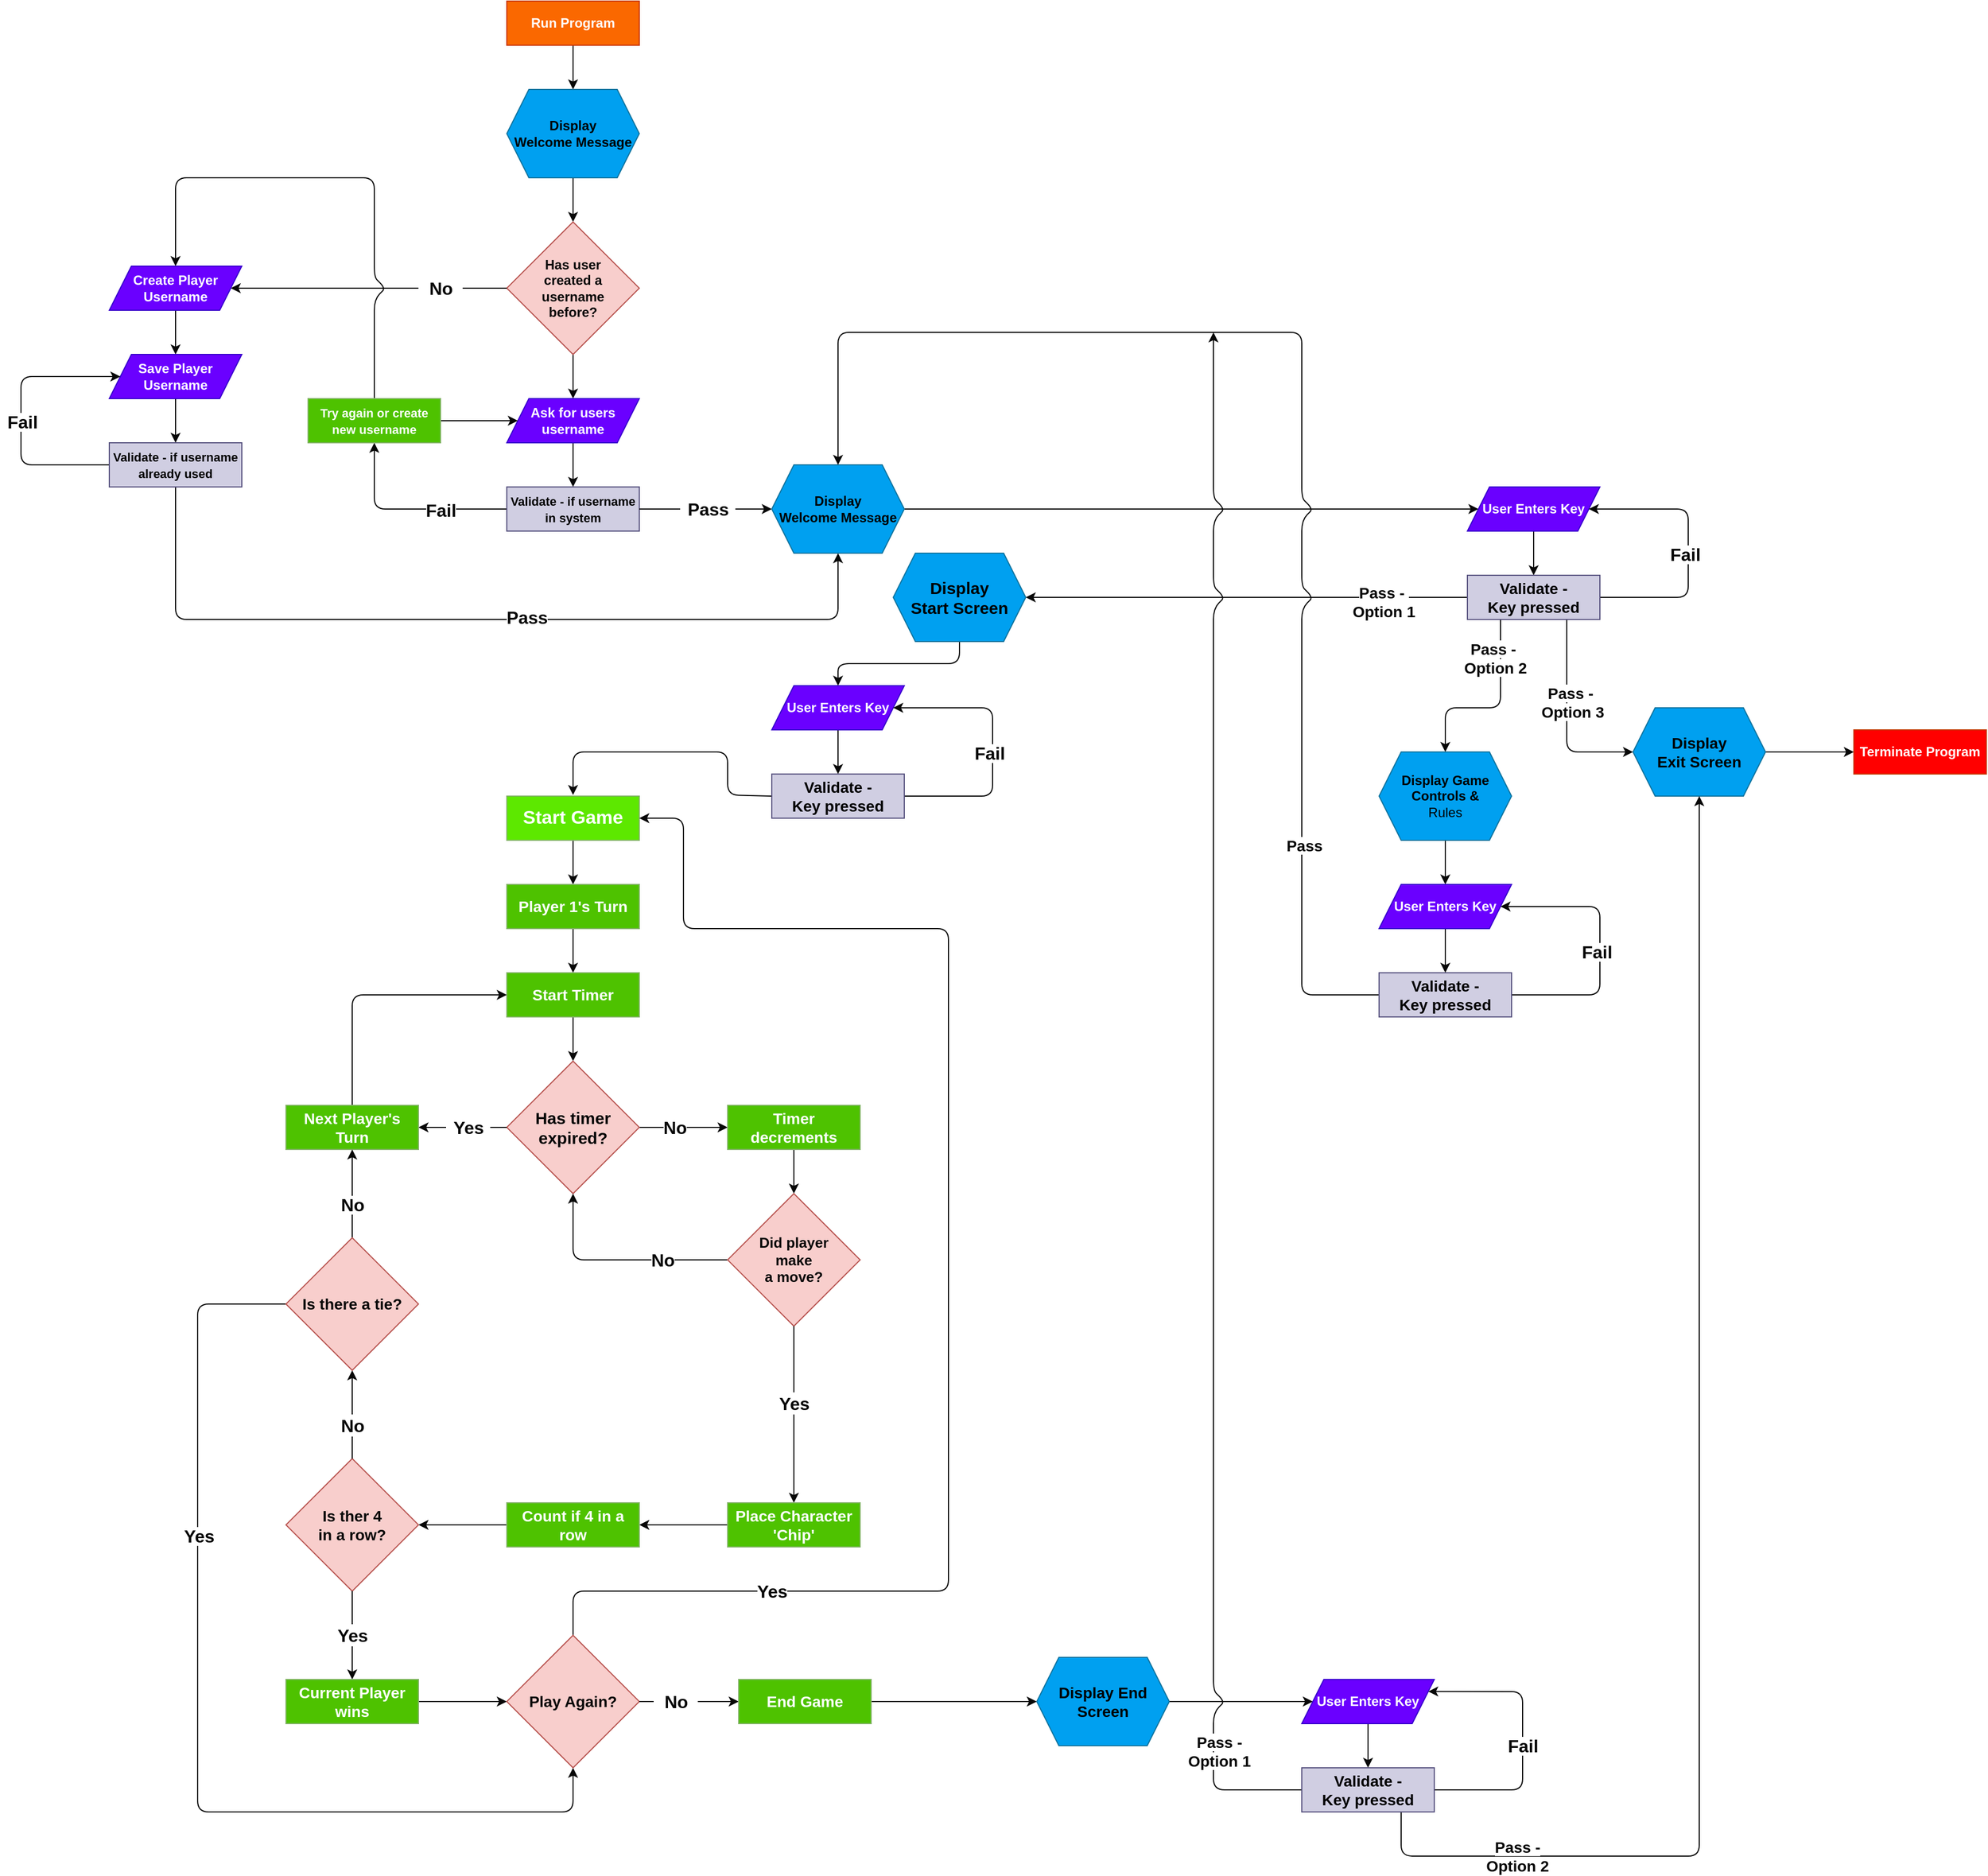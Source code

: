 <mxfile scale="1" border="20">
    <diagram id="XNtV_hwEVzh6KK_h684S" name="Page-1">
        <mxGraphModel dx="534" dy="519" grid="1" gridSize="10" guides="0" tooltips="1" connect="1" arrows="1" fold="1" page="1" pageScale="1" pageWidth="2000" pageHeight="2000" background="#FFFFFF" math="0" shadow="0">
            <root>
                <mxCell id="0"/>
                <mxCell id="1" parent="0"/>
                <mxCell id="4" style="edgeStyle=none;html=1;exitX=0.5;exitY=1;exitDx=0;exitDy=0;entryX=0.5;entryY=0;entryDx=0;entryDy=0;fontColor=#FFFFFF;strokeColor=#080808;" parent="1" source="2" target="3" edge="1">
                    <mxGeometry relative="1" as="geometry"/>
                </mxCell>
                <mxCell id="2" value="&lt;b&gt;&lt;font color=&quot;#ffffff&quot;&gt;Run Program&lt;/font&gt;&lt;/b&gt;" style="rounded=0;whiteSpace=wrap;html=1;fillColor=#fa6800;fontColor=#000000;strokeColor=#C73500;" parent="1" vertex="1">
                    <mxGeometry x="520" y="40" width="120" height="40" as="geometry"/>
                </mxCell>
                <mxCell id="6" style="edgeStyle=none;html=1;exitX=0.5;exitY=1;exitDx=0;exitDy=0;entryX=0.5;entryY=0;entryDx=0;entryDy=0;fontColor=#080808;strokeColor=#080808;" parent="1" source="3" target="5" edge="1">
                    <mxGeometry relative="1" as="geometry"/>
                </mxCell>
                <mxCell id="3" value="&lt;b&gt;Display&lt;br&gt;Welcome Message&lt;/b&gt;" style="shape=hexagon;perimeter=hexagonPerimeter2;whiteSpace=wrap;html=1;fixedSize=1;fillColor=#00A0F0;strokeColor=#10739e;" parent="1" vertex="1">
                    <mxGeometry x="520" y="120" width="120" height="80" as="geometry"/>
                </mxCell>
                <mxCell id="8" style="edgeStyle=none;html=1;exitX=0;exitY=0.5;exitDx=0;exitDy=0;fontColor=#080808;strokeColor=#080808;startArrow=none;" parent="1" source="9" target="7" edge="1">
                    <mxGeometry relative="1" as="geometry"/>
                </mxCell>
                <mxCell id="23" style="edgeStyle=none;html=1;exitX=0.5;exitY=1;exitDx=0;exitDy=0;entryX=0.5;entryY=0;entryDx=0;entryDy=0;fontSize=11;fontColor=#000000;strokeColor=#080808;" parent="1" source="5" target="22" edge="1">
                    <mxGeometry relative="1" as="geometry"/>
                </mxCell>
                <mxCell id="5" value="&lt;b&gt;&lt;font color=&quot;#080808&quot;&gt;Has user &lt;br&gt;created&amp;nbsp;a&lt;br&gt;username&lt;br&gt;before?&lt;/font&gt;&lt;/b&gt;" style="rhombus;whiteSpace=wrap;html=1;fillColor=#f8cecc;strokeColor=#b85450;" parent="1" vertex="1">
                    <mxGeometry x="520" y="240" width="120" height="120" as="geometry"/>
                </mxCell>
                <mxCell id="15" style="edgeStyle=none;html=1;exitX=0.5;exitY=1;exitDx=0;exitDy=0;entryX=0.5;entryY=0;entryDx=0;entryDy=0;fontSize=12;fontColor=#F0F0F0;strokeColor=#080808;" parent="1" source="7" target="12" edge="1">
                    <mxGeometry relative="1" as="geometry"/>
                </mxCell>
                <mxCell id="7" value="&lt;b&gt;Create Player&lt;br&gt;Username&lt;/b&gt;" style="shape=parallelogram;perimeter=parallelogramPerimeter;whiteSpace=wrap;html=1;fixedSize=1;fillColor=#6a00ff;strokeColor=#3700CC;fontColor=#ffffff;" parent="1" vertex="1">
                    <mxGeometry x="160" y="280" width="120" height="40" as="geometry"/>
                </mxCell>
                <mxCell id="9" value="&lt;font style=&quot;font-size: 16px&quot;&gt;&lt;b style=&quot;background-color: rgb(255 , 255 , 255)&quot;&gt;No&lt;/b&gt;&lt;/font&gt;" style="text;html=1;align=center;verticalAlign=middle;resizable=0;points=[];autosize=1;strokeColor=none;fillColor=none;fontColor=#080808;" parent="1" vertex="1">
                    <mxGeometry x="440" y="290" width="40" height="20" as="geometry"/>
                </mxCell>
                <mxCell id="10" value="" style="edgeStyle=none;html=1;exitX=0;exitY=0.5;exitDx=0;exitDy=0;fontColor=#080808;strokeColor=#080808;endArrow=none;" parent="1" source="5" target="9" edge="1">
                    <mxGeometry relative="1" as="geometry">
                        <mxPoint x="520" y="300" as="sourcePoint"/>
                        <mxPoint x="270" y="300" as="targetPoint"/>
                    </mxGeometry>
                </mxCell>
                <mxCell id="18" style="edgeStyle=none;html=1;exitX=0.5;exitY=1;exitDx=0;exitDy=0;entryX=0.5;entryY=0;entryDx=0;entryDy=0;fontSize=11;fontColor=#000000;strokeColor=#080808;" parent="1" source="12" target="17" edge="1">
                    <mxGeometry relative="1" as="geometry"/>
                </mxCell>
                <mxCell id="12" value="&lt;b&gt;Save Player Username&lt;/b&gt;" style="shape=parallelogram;perimeter=parallelogramPerimeter;whiteSpace=wrap;html=1;fixedSize=1;fillColor=#6a00ff;strokeColor=#3700CC;fontColor=#ffffff;" parent="1" vertex="1">
                    <mxGeometry x="160" y="360" width="120" height="40" as="geometry"/>
                </mxCell>
                <mxCell id="19" style="edgeStyle=none;html=1;exitX=0;exitY=0.5;exitDx=0;exitDy=0;entryX=0;entryY=0.5;entryDx=0;entryDy=0;fontSize=11;fontColor=#000000;strokeColor=#080808;" parent="1" source="17" target="12" edge="1">
                    <mxGeometry relative="1" as="geometry">
                        <Array as="points">
                            <mxPoint x="80" y="460"/>
                            <mxPoint x="80" y="380"/>
                        </Array>
                    </mxGeometry>
                </mxCell>
                <mxCell id="37" style="edgeStyle=none;html=1;exitX=0.5;exitY=1;exitDx=0;exitDy=0;entryX=0.5;entryY=1;entryDx=0;entryDy=0;fontSize=11;fontColor=#FFFFFF;strokeColor=#080808;" parent="1" source="17" target="33" edge="1">
                    <mxGeometry relative="1" as="geometry">
                        <Array as="points">
                            <mxPoint x="220" y="600"/>
                            <mxPoint x="820" y="600"/>
                        </Array>
                    </mxGeometry>
                </mxCell>
                <mxCell id="17" value="&lt;b&gt;&lt;font style=&quot;font-size: 11px&quot; color=&quot;#000000&quot;&gt;Validate - if username already used&lt;/font&gt;&lt;/b&gt;" style="rounded=0;whiteSpace=wrap;html=1;fillColor=#d0cee2;strokeColor=#56517e;" parent="1" vertex="1">
                    <mxGeometry x="160" y="440" width="120" height="40" as="geometry"/>
                </mxCell>
                <mxCell id="20" value="&lt;font style=&quot;font-size: 16px&quot;&gt;&lt;b style=&quot;background-color: rgb(255 , 255 , 255)&quot;&gt;Fail&lt;/b&gt;&lt;/font&gt;" style="text;html=1;align=center;verticalAlign=middle;resizable=0;points=[];autosize=1;strokeColor=none;fillColor=none;fontColor=#080808;" parent="1" vertex="1">
                    <mxGeometry x="61" y="411" width="40" height="20" as="geometry"/>
                </mxCell>
                <mxCell id="25" style="edgeStyle=none;html=1;exitX=0.5;exitY=1;exitDx=0;exitDy=0;entryX=0.5;entryY=0;entryDx=0;entryDy=0;fontSize=11;fontColor=#000000;strokeColor=#080808;" parent="1" source="22" target="24" edge="1">
                    <mxGeometry relative="1" as="geometry"/>
                </mxCell>
                <mxCell id="22" value="&lt;b&gt;Ask for users username&lt;/b&gt;" style="shape=parallelogram;perimeter=parallelogramPerimeter;whiteSpace=wrap;html=1;fixedSize=1;fillColor=#6a00ff;strokeColor=#3700CC;fontColor=#ffffff;" parent="1" vertex="1">
                    <mxGeometry x="520" y="400" width="120" height="40" as="geometry"/>
                </mxCell>
                <mxCell id="30" style="edgeStyle=none;html=1;exitX=0;exitY=0.5;exitDx=0;exitDy=0;entryX=0.5;entryY=1;entryDx=0;entryDy=0;fontSize=11;fontColor=#FFFFFF;strokeColor=#080808;" parent="1" source="24" target="27" edge="1">
                    <mxGeometry relative="1" as="geometry">
                        <Array as="points">
                            <mxPoint x="400" y="500"/>
                        </Array>
                    </mxGeometry>
                </mxCell>
                <mxCell id="34" style="edgeStyle=none;html=1;exitX=1;exitY=0.5;exitDx=0;exitDy=0;fontSize=11;fontColor=#FFFFFF;strokeColor=#080808;startArrow=none;" parent="1" source="35" target="33" edge="1">
                    <mxGeometry relative="1" as="geometry"/>
                </mxCell>
                <mxCell id="24" value="&lt;b&gt;&lt;font style=&quot;font-size: 11px&quot; color=&quot;#000000&quot;&gt;Validate - if username in system&lt;/font&gt;&lt;/b&gt;" style="rounded=0;whiteSpace=wrap;html=1;fillColor=#d0cee2;strokeColor=#56517e;" parent="1" vertex="1">
                    <mxGeometry x="520" y="480" width="120" height="40" as="geometry"/>
                </mxCell>
                <mxCell id="28" style="edgeStyle=none;html=1;exitX=0.5;exitY=0;exitDx=0;exitDy=0;entryX=0.5;entryY=0;entryDx=0;entryDy=0;fontSize=11;fontColor=#FFFFFF;strokeColor=#080808;" parent="1" source="27" target="7" edge="1">
                    <mxGeometry relative="1" as="geometry">
                        <Array as="points">
                            <mxPoint x="400" y="310"/>
                            <mxPoint x="410" y="300"/>
                            <mxPoint x="400" y="290"/>
                            <mxPoint x="400" y="200"/>
                            <mxPoint x="220" y="200"/>
                        </Array>
                    </mxGeometry>
                </mxCell>
                <mxCell id="29" style="edgeStyle=none;html=1;exitX=1;exitY=0.5;exitDx=0;exitDy=0;fontSize=11;fontColor=#FFFFFF;strokeColor=#080808;" parent="1" source="27" target="22" edge="1">
                    <mxGeometry relative="1" as="geometry"/>
                </mxCell>
                <mxCell id="27" value="&lt;span style=&quot;font-size: 11px&quot;&gt;&lt;b&gt;&lt;font color=&quot;#ffffff&quot;&gt;Try again or create new username&lt;/font&gt;&lt;/b&gt;&lt;/span&gt;" style="rounded=0;whiteSpace=wrap;html=1;fillColor=#4EC200;strokeColor=#82b366;gradientColor=none;" parent="1" vertex="1">
                    <mxGeometry x="340" y="400" width="120" height="40" as="geometry"/>
                </mxCell>
                <mxCell id="31" value="&lt;font style=&quot;font-size: 16px&quot;&gt;&lt;b style=&quot;background-color: rgb(255 , 255 , 255)&quot;&gt;Fail&lt;/b&gt;&lt;/font&gt;" style="text;html=1;align=center;verticalAlign=middle;resizable=0;points=[];autosize=1;strokeColor=none;fillColor=none;fontColor=#080808;" parent="1" vertex="1">
                    <mxGeometry x="440" y="491" width="40" height="20" as="geometry"/>
                </mxCell>
                <mxCell id="41" style="edgeStyle=none;html=1;exitX=1;exitY=0.5;exitDx=0;exitDy=0;entryX=0;entryY=0.5;entryDx=0;entryDy=0;fontSize=11;fontColor=#FFFFFF;strokeColor=#080808;" parent="1" source="33" target="40" edge="1">
                    <mxGeometry relative="1" as="geometry"/>
                </mxCell>
                <mxCell id="33" value="&lt;b&gt;Display&lt;br&gt;Welcome Message&lt;/b&gt;" style="shape=hexagon;perimeter=hexagonPerimeter2;whiteSpace=wrap;html=1;fixedSize=1;fillColor=#00A0F0;strokeColor=#10739e;" parent="1" vertex="1">
                    <mxGeometry x="760" y="460" width="120" height="80" as="geometry"/>
                </mxCell>
                <mxCell id="35" value="&lt;font style=&quot;font-size: 16px&quot;&gt;&lt;b style=&quot;background-color: rgb(255 , 255 , 255)&quot;&gt;Pass&lt;/b&gt;&lt;/font&gt;" style="text;html=1;align=center;verticalAlign=middle;resizable=0;points=[];autosize=1;strokeColor=none;fillColor=none;fontColor=#080808;" parent="1" vertex="1">
                    <mxGeometry x="677" y="490" width="50" height="20" as="geometry"/>
                </mxCell>
                <mxCell id="36" value="" style="edgeStyle=none;html=1;exitX=1;exitY=0.5;exitDx=0;exitDy=0;fontSize=11;fontColor=#FFFFFF;strokeColor=#080808;endArrow=none;" parent="1" source="24" target="35" edge="1">
                    <mxGeometry relative="1" as="geometry">
                        <mxPoint x="640" y="500" as="sourcePoint"/>
                        <mxPoint x="720" y="500" as="targetPoint"/>
                    </mxGeometry>
                </mxCell>
                <mxCell id="38" value="&lt;font style=&quot;font-size: 16px&quot;&gt;&lt;b style=&quot;background-color: rgb(255 , 255 , 255)&quot;&gt;Pass&lt;/b&gt;&lt;/font&gt;" style="text;html=1;align=center;verticalAlign=middle;resizable=0;points=[];autosize=1;strokeColor=none;fillColor=none;fontColor=#080808;" parent="1" vertex="1">
                    <mxGeometry x="513" y="588" width="50" height="20" as="geometry"/>
                </mxCell>
                <mxCell id="43" style="edgeStyle=none;html=1;exitX=0.5;exitY=1;exitDx=0;exitDy=0;entryX=0.5;entryY=0;entryDx=0;entryDy=0;fontSize=11;fontColor=#FFFFFF;strokeColor=#080808;" parent="1" source="40" target="42" edge="1">
                    <mxGeometry relative="1" as="geometry"/>
                </mxCell>
                <mxCell id="40" value="&lt;b&gt;User Enters Key&lt;/b&gt;" style="shape=parallelogram;perimeter=parallelogramPerimeter;whiteSpace=wrap;html=1;fixedSize=1;fillColor=#6a00ff;strokeColor=#3700CC;fontColor=#ffffff;" parent="1" vertex="1">
                    <mxGeometry x="1390" y="480" width="120" height="40" as="geometry"/>
                </mxCell>
                <mxCell id="45" style="edgeStyle=none;html=1;exitX=0;exitY=0.5;exitDx=0;exitDy=0;entryX=1;entryY=0.5;entryDx=0;entryDy=0;fontSize=14;fontColor=#FFFFFF;strokeColor=#080808;" parent="1" source="42" target="44" edge="1">
                    <mxGeometry relative="1" as="geometry"/>
                </mxCell>
                <mxCell id="47" style="edgeStyle=none;html=1;exitX=1;exitY=0.5;exitDx=0;exitDy=0;entryX=1;entryY=0.5;entryDx=0;entryDy=0;fontSize=14;fontColor=#FFFFFF;strokeColor=#080808;" parent="1" source="42" target="40" edge="1">
                    <mxGeometry relative="1" as="geometry">
                        <Array as="points">
                            <mxPoint x="1590" y="580"/>
                            <mxPoint x="1590" y="500"/>
                        </Array>
                    </mxGeometry>
                </mxCell>
                <mxCell id="57" style="edgeStyle=none;html=1;exitX=0.25;exitY=1;exitDx=0;exitDy=0;entryX=0.5;entryY=0;entryDx=0;entryDy=0;fontSize=14;fontColor=#FFFFFF;strokeColor=#080808;" parent="1" source="42" target="56" edge="1">
                    <mxGeometry relative="1" as="geometry">
                        <Array as="points">
                            <mxPoint x="1420" y="680"/>
                            <mxPoint x="1370" y="680"/>
                        </Array>
                    </mxGeometry>
                </mxCell>
                <mxCell id="60" style="edgeStyle=none;html=1;exitX=0.75;exitY=1;exitDx=0;exitDy=0;entryX=0;entryY=0.5;entryDx=0;entryDy=0;fontSize=14;fontColor=#FFFFFF;strokeColor=#080808;" parent="1" source="42" target="59" edge="1">
                    <mxGeometry relative="1" as="geometry">
                        <Array as="points">
                            <mxPoint x="1480" y="720"/>
                        </Array>
                    </mxGeometry>
                </mxCell>
                <mxCell id="42" value="&lt;b style=&quot;font-size: 14px&quot;&gt;&lt;font style=&quot;font-size: 14px&quot; color=&quot;#000000&quot;&gt;Validate - &lt;br&gt;Key pressed&lt;/font&gt;&lt;/b&gt;" style="rounded=0;whiteSpace=wrap;html=1;fillColor=#d0cee2;strokeColor=#56517e;" parent="1" vertex="1">
                    <mxGeometry x="1390" y="560" width="120" height="40" as="geometry"/>
                </mxCell>
                <mxCell id="55" style="edgeStyle=none;html=1;exitX=0.5;exitY=1;exitDx=0;exitDy=0;entryX=0.5;entryY=0;entryDx=0;entryDy=0;fontSize=14;fontColor=#FFFFFF;strokeColor=#080808;" parent="1" source="44" target="51" edge="1">
                    <mxGeometry relative="1" as="geometry">
                        <Array as="points">
                            <mxPoint x="930" y="640"/>
                            <mxPoint x="820" y="640"/>
                        </Array>
                    </mxGeometry>
                </mxCell>
                <mxCell id="44" value="&lt;font style=&quot;font-size: 15px&quot;&gt;&lt;b&gt;Display&lt;br&gt;Start Screen&lt;/b&gt;&lt;/font&gt;" style="shape=hexagon;perimeter=hexagonPerimeter2;whiteSpace=wrap;html=1;fixedSize=1;fillColor=#00A0F0;strokeColor=#10739e;" parent="1" vertex="1">
                    <mxGeometry x="870" y="540" width="120" height="80" as="geometry"/>
                </mxCell>
                <mxCell id="48" value="&lt;font style=&quot;font-size: 16px&quot;&gt;&lt;b style=&quot;background-color: rgb(255 , 255 , 255)&quot;&gt;Fail&lt;/b&gt;&lt;/font&gt;" style="text;html=1;align=center;verticalAlign=middle;resizable=0;points=[];autosize=1;strokeColor=none;fillColor=none;fontColor=#080808;" parent="1" vertex="1">
                    <mxGeometry x="1567" y="531" width="40" height="20" as="geometry"/>
                </mxCell>
                <mxCell id="50" style="edgeStyle=none;html=1;exitX=0.5;exitY=1;exitDx=0;exitDy=0;entryX=0.5;entryY=0;entryDx=0;entryDy=0;fontSize=11;fontColor=#FFFFFF;strokeColor=#080808;" parent="1" source="51" target="53" edge="1">
                    <mxGeometry relative="1" as="geometry"/>
                </mxCell>
                <mxCell id="51" value="&lt;b&gt;User Enters Key&lt;/b&gt;" style="shape=parallelogram;perimeter=parallelogramPerimeter;whiteSpace=wrap;html=1;fixedSize=1;fillColor=#6a00ff;strokeColor=#3700CC;fontColor=#ffffff;" parent="1" vertex="1">
                    <mxGeometry x="760" y="660" width="120" height="40" as="geometry"/>
                </mxCell>
                <mxCell id="52" style="edgeStyle=none;html=1;exitX=1;exitY=0.5;exitDx=0;exitDy=0;entryX=1;entryY=0.5;entryDx=0;entryDy=0;fontSize=14;fontColor=#FFFFFF;strokeColor=#080808;" parent="1" source="53" target="51" edge="1">
                    <mxGeometry relative="1" as="geometry">
                        <Array as="points">
                            <mxPoint x="960" y="760"/>
                            <mxPoint x="960" y="680"/>
                        </Array>
                    </mxGeometry>
                </mxCell>
                <mxCell id="78" style="edgeStyle=none;html=1;exitX=0;exitY=0.5;exitDx=0;exitDy=0;fontSize=14;fontColor=#FFFFFF;strokeColor=#080808;" parent="1" source="53" edge="1">
                    <mxGeometry relative="1" as="geometry">
                        <mxPoint x="580" y="759" as="targetPoint"/>
                        <Array as="points">
                            <mxPoint x="720" y="759"/>
                            <mxPoint x="720" y="720"/>
                            <mxPoint x="580" y="720"/>
                        </Array>
                    </mxGeometry>
                </mxCell>
                <mxCell id="53" value="&lt;b style=&quot;font-size: 14px&quot;&gt;&lt;font style=&quot;font-size: 14px&quot; color=&quot;#000000&quot;&gt;Validate - &lt;br&gt;Key pressed&lt;/font&gt;&lt;/b&gt;" style="rounded=0;whiteSpace=wrap;html=1;fillColor=#d0cee2;strokeColor=#56517e;" parent="1" vertex="1">
                    <mxGeometry x="760" y="740" width="120" height="40" as="geometry"/>
                </mxCell>
                <mxCell id="54" value="&lt;font style=&quot;font-size: 16px&quot;&gt;&lt;b style=&quot;background-color: rgb(255 , 255 , 255)&quot;&gt;Fail&lt;/b&gt;&lt;/font&gt;" style="text;html=1;align=center;verticalAlign=middle;resizable=0;points=[];autosize=1;strokeColor=none;fillColor=none;fontColor=#080808;" parent="1" vertex="1">
                    <mxGeometry x="937" y="711" width="40" height="20" as="geometry"/>
                </mxCell>
                <mxCell id="68" style="edgeStyle=none;html=1;exitX=0.5;exitY=1;exitDx=0;exitDy=0;entryX=0.5;entryY=0;entryDx=0;entryDy=0;fontSize=14;fontColor=#FFFFFF;strokeColor=#080808;" parent="1" source="56" target="64" edge="1">
                    <mxGeometry relative="1" as="geometry"/>
                </mxCell>
                <mxCell id="56" value="&lt;b&gt;Display Game Controls &amp;amp;&lt;br&gt;&lt;/b&gt;Rules" style="shape=hexagon;perimeter=hexagonPerimeter2;whiteSpace=wrap;html=1;fixedSize=1;fillColor=#00A0F0;strokeColor=#10739e;" parent="1" vertex="1">
                    <mxGeometry x="1310" y="720" width="120" height="80" as="geometry"/>
                </mxCell>
                <mxCell id="58" value="&lt;font style=&quot;font-size: 14px&quot;&gt;&lt;b style=&quot;background-color: rgb(255 , 255 , 255)&quot;&gt;Pass -&amp;nbsp;&lt;br&gt;Option 2&lt;br&gt;&lt;/b&gt;&lt;/font&gt;" style="text;html=1;align=center;verticalAlign=middle;resizable=0;points=[];autosize=1;strokeColor=none;fillColor=none;fontColor=#080808;" parent="1" vertex="1">
                    <mxGeometry x="1380" y="620" width="70" height="30" as="geometry"/>
                </mxCell>
                <mxCell id="76" style="edgeStyle=none;html=1;exitX=1;exitY=0.5;exitDx=0;exitDy=0;entryX=0;entryY=0.5;entryDx=0;entryDy=0;fontSize=14;fontColor=#FFFFFF;strokeColor=#080808;" parent="1" source="59" target="75" edge="1">
                    <mxGeometry relative="1" as="geometry"/>
                </mxCell>
                <mxCell id="59" value="&lt;b style=&quot;font-size: 14px&quot;&gt;Display&lt;br&gt;Exit Screen&lt;/b&gt;" style="shape=hexagon;perimeter=hexagonPerimeter2;whiteSpace=wrap;html=1;fixedSize=1;fillColor=#00A0F0;strokeColor=#10739e;" parent="1" vertex="1">
                    <mxGeometry x="1540" y="680" width="120" height="80" as="geometry"/>
                </mxCell>
                <mxCell id="61" value="&lt;font style=&quot;font-size: 14px&quot;&gt;&lt;b style=&quot;background-color: rgb(255 , 255 , 255)&quot;&gt;Pass -&amp;nbsp;&lt;br&gt;Option 3&lt;br&gt;&lt;/b&gt;&lt;/font&gt;" style="text;html=1;align=center;verticalAlign=middle;resizable=0;points=[];autosize=1;strokeColor=none;fillColor=none;fontColor=#080808;" parent="1" vertex="1">
                    <mxGeometry x="1450" y="660" width="70" height="30" as="geometry"/>
                </mxCell>
                <mxCell id="63" style="edgeStyle=none;html=1;exitX=0.5;exitY=1;exitDx=0;exitDy=0;entryX=0.5;entryY=0;entryDx=0;entryDy=0;fontSize=11;fontColor=#FFFFFF;strokeColor=#080808;" parent="1" source="64" target="66" edge="1">
                    <mxGeometry relative="1" as="geometry"/>
                </mxCell>
                <mxCell id="64" value="&lt;b&gt;User Enters Key&lt;/b&gt;" style="shape=parallelogram;perimeter=parallelogramPerimeter;whiteSpace=wrap;html=1;fixedSize=1;fillColor=#6a00ff;strokeColor=#3700CC;fontColor=#ffffff;" parent="1" vertex="1">
                    <mxGeometry x="1310" y="840" width="120" height="40" as="geometry"/>
                </mxCell>
                <mxCell id="65" style="edgeStyle=none;html=1;exitX=1;exitY=0.5;exitDx=0;exitDy=0;entryX=1;entryY=0.5;entryDx=0;entryDy=0;fontSize=14;fontColor=#FFFFFF;strokeColor=#080808;" parent="1" source="66" target="64" edge="1">
                    <mxGeometry relative="1" as="geometry">
                        <Array as="points">
                            <mxPoint x="1510" y="940"/>
                            <mxPoint x="1510" y="860"/>
                        </Array>
                    </mxGeometry>
                </mxCell>
                <mxCell id="69" style="edgeStyle=none;html=1;exitX=0;exitY=0.5;exitDx=0;exitDy=0;fontSize=14;fontColor=#FFFFFF;strokeColor=#080808;entryX=0.5;entryY=0;entryDx=0;entryDy=0;" parent="1" source="66" target="33" edge="1">
                    <mxGeometry relative="1" as="geometry">
                        <mxPoint x="830" y="440" as="targetPoint"/>
                        <Array as="points">
                            <mxPoint x="1240" y="940"/>
                            <mxPoint x="1240" y="590"/>
                            <mxPoint x="1250" y="580"/>
                            <mxPoint x="1240" y="570"/>
                            <mxPoint x="1240" y="510"/>
                            <mxPoint x="1250" y="500"/>
                            <mxPoint x="1240" y="490"/>
                            <mxPoint x="1240" y="340"/>
                            <mxPoint x="820" y="340"/>
                        </Array>
                    </mxGeometry>
                </mxCell>
                <mxCell id="66" value="&lt;b style=&quot;font-size: 14px&quot;&gt;&lt;font style=&quot;font-size: 14px&quot; color=&quot;#000000&quot;&gt;Validate - &lt;br&gt;Key pressed&lt;/font&gt;&lt;/b&gt;" style="rounded=0;whiteSpace=wrap;html=1;fillColor=#d0cee2;strokeColor=#56517e;" parent="1" vertex="1">
                    <mxGeometry x="1310" y="920" width="120" height="40" as="geometry"/>
                </mxCell>
                <mxCell id="67" value="&lt;font style=&quot;font-size: 16px&quot;&gt;&lt;b style=&quot;background-color: rgb(255 , 255 , 255)&quot;&gt;Fail&lt;/b&gt;&lt;/font&gt;" style="text;html=1;align=center;verticalAlign=middle;resizable=0;points=[];autosize=1;strokeColor=none;fillColor=none;fontColor=#080808;" parent="1" vertex="1">
                    <mxGeometry x="1487" y="891" width="40" height="20" as="geometry"/>
                </mxCell>
                <mxCell id="70" value="&lt;font style=&quot;font-size: 14px&quot;&gt;&lt;b style=&quot;background-color: rgb(255 , 255 , 255)&quot;&gt;Pass -&amp;nbsp;&lt;br&gt;Option 1&lt;br&gt;&lt;/b&gt;&lt;/font&gt;" style="text;html=1;align=center;verticalAlign=middle;resizable=0;points=[];autosize=1;strokeColor=none;fillColor=none;fontColor=#080808;" parent="1" vertex="1">
                    <mxGeometry x="1279" y="569" width="70" height="30" as="geometry"/>
                </mxCell>
                <mxCell id="72" value="&lt;font style=&quot;font-size: 14px&quot;&gt;&lt;b style=&quot;background-color: rgb(255 , 255 , 255)&quot;&gt;Pass&amp;nbsp;&lt;br&gt;&lt;/b&gt;&lt;/font&gt;" style="text;html=1;align=center;verticalAlign=middle;resizable=0;points=[];autosize=1;strokeColor=none;fillColor=none;fontColor=#080808;" parent="1" vertex="1">
                    <mxGeometry x="1219" y="795" width="50" height="20" as="geometry"/>
                </mxCell>
                <mxCell id="75" value="&lt;b&gt;&lt;font color=&quot;#ffffff&quot;&gt;Terminate Program&lt;/font&gt;&lt;/b&gt;" style="rounded=0;whiteSpace=wrap;html=1;fillColor=#FF0000;fontColor=#000000;strokeColor=#C73500;" parent="1" vertex="1">
                    <mxGeometry x="1740" y="700" width="120" height="40" as="geometry"/>
                </mxCell>
                <mxCell id="83" style="edgeStyle=none;html=1;exitX=0.5;exitY=1;exitDx=0;exitDy=0;entryX=0.5;entryY=0;entryDx=0;entryDy=0;fontSize=14;fontColor=#FFFFFF;strokeColor=#080808;" parent="1" source="77" target="79" edge="1">
                    <mxGeometry relative="1" as="geometry"/>
                </mxCell>
                <mxCell id="77" value="&lt;b&gt;&lt;font color=&quot;#ffffff&quot; style=&quot;font-size: 17px&quot;&gt;Start Game&lt;/font&gt;&lt;/b&gt;" style="rounded=0;whiteSpace=wrap;html=1;fillColor=#5DE800;strokeColor=#82b366;gradientColor=none;" parent="1" vertex="1">
                    <mxGeometry x="520" y="760" width="120" height="40" as="geometry"/>
                </mxCell>
                <mxCell id="85" style="edgeStyle=none;html=1;exitX=0.5;exitY=1;exitDx=0;exitDy=0;entryX=0.5;entryY=0;entryDx=0;entryDy=0;fontSize=14;fontColor=#FFFFFF;strokeColor=#080808;" parent="1" source="79" target="80" edge="1">
                    <mxGeometry relative="1" as="geometry"/>
                </mxCell>
                <mxCell id="79" value="&lt;b&gt;&lt;font color=&quot;#ffffff&quot; style=&quot;font-size: 14px&quot;&gt;Player 1's Turn&lt;/font&gt;&lt;/b&gt;" style="rounded=0;whiteSpace=wrap;html=1;fillColor=#4EC200;strokeColor=#82b366;gradientColor=none;" parent="1" vertex="1">
                    <mxGeometry x="520" y="840" width="120" height="40" as="geometry"/>
                </mxCell>
                <mxCell id="82" style="edgeStyle=none;html=1;exitX=0.5;exitY=1;exitDx=0;exitDy=0;entryX=0.5;entryY=0;entryDx=0;entryDy=0;fontSize=14;fontColor=#FFFFFF;strokeColor=#080808;" parent="1" source="80" target="81" edge="1">
                    <mxGeometry relative="1" as="geometry"/>
                </mxCell>
                <mxCell id="80" value="&lt;b&gt;&lt;font color=&quot;#ffffff&quot; style=&quot;font-size: 14px&quot;&gt;Start Timer&lt;/font&gt;&lt;/b&gt;" style="rounded=0;whiteSpace=wrap;html=1;fillColor=#4EC200;strokeColor=#82b366;gradientColor=none;" parent="1" vertex="1">
                    <mxGeometry x="520" y="920" width="120" height="40" as="geometry"/>
                </mxCell>
                <mxCell id="88" style="edgeStyle=none;html=1;exitX=0;exitY=0.5;exitDx=0;exitDy=0;entryX=1;entryY=0.5;entryDx=0;entryDy=0;fontSize=15;fontColor=#FFFFFF;strokeColor=#080808;startArrow=none;" parent="1" source="89" target="86" edge="1">
                    <mxGeometry relative="1" as="geometry"/>
                </mxCell>
                <mxCell id="92" style="edgeStyle=none;html=1;exitX=1;exitY=0.5;exitDx=0;exitDy=0;fontSize=15;fontColor=#FFFFFF;strokeColor=#080808;" parent="1" source="81" target="91" edge="1">
                    <mxGeometry relative="1" as="geometry"/>
                </mxCell>
                <mxCell id="81" value="&lt;font color=&quot;#080808&quot; style=&quot;font-size: 15px&quot;&gt;&lt;b&gt;Has timer&lt;br&gt;expired?&lt;/b&gt;&lt;/font&gt;" style="rhombus;whiteSpace=wrap;html=1;fillColor=#f8cecc;strokeColor=#b85450;" parent="1" vertex="1">
                    <mxGeometry x="520" y="1000" width="120" height="120" as="geometry"/>
                </mxCell>
                <mxCell id="87" style="edgeStyle=none;html=1;exitX=0.5;exitY=0;exitDx=0;exitDy=0;entryX=0;entryY=0.5;entryDx=0;entryDy=0;fontSize=15;fontColor=#FFFFFF;strokeColor=#080808;" parent="1" source="86" target="80" edge="1">
                    <mxGeometry relative="1" as="geometry">
                        <Array as="points">
                            <mxPoint x="380" y="940"/>
                        </Array>
                    </mxGeometry>
                </mxCell>
                <mxCell id="86" value="&lt;b&gt;&lt;font color=&quot;#ffffff&quot; style=&quot;font-size: 14px&quot;&gt;Next Player's Turn&lt;/font&gt;&lt;/b&gt;" style="rounded=0;whiteSpace=wrap;html=1;fillColor=#4EC200;strokeColor=#82b366;gradientColor=none;" parent="1" vertex="1">
                    <mxGeometry x="320" y="1040" width="120" height="40" as="geometry"/>
                </mxCell>
                <mxCell id="89" value="&lt;font style=&quot;font-size: 16px&quot;&gt;&lt;b style=&quot;background-color: rgb(255 , 255 , 255)&quot;&gt;Yes&lt;/b&gt;&lt;/font&gt;" style="text;html=1;align=center;verticalAlign=middle;resizable=0;points=[];autosize=1;strokeColor=none;fillColor=none;fontColor=#080808;" parent="1" vertex="1">
                    <mxGeometry x="465" y="1050" width="40" height="20" as="geometry"/>
                </mxCell>
                <mxCell id="90" value="" style="edgeStyle=none;html=1;exitX=0;exitY=0.5;exitDx=0;exitDy=0;entryX=1;entryY=0.5;entryDx=0;entryDy=0;fontSize=15;fontColor=#FFFFFF;strokeColor=#080808;endArrow=none;" parent="1" source="81" target="89" edge="1">
                    <mxGeometry relative="1" as="geometry">
                        <mxPoint x="520" y="1060" as="sourcePoint"/>
                        <mxPoint x="440" y="1060" as="targetPoint"/>
                    </mxGeometry>
                </mxCell>
                <mxCell id="95" style="edgeStyle=none;html=1;exitX=0.5;exitY=1;exitDx=0;exitDy=0;entryX=0.5;entryY=0;entryDx=0;entryDy=0;fontSize=15;fontColor=#FFFFFF;strokeColor=#080808;" parent="1" source="91" target="94" edge="1">
                    <mxGeometry relative="1" as="geometry"/>
                </mxCell>
                <mxCell id="91" value="&lt;b&gt;&lt;font color=&quot;#ffffff&quot; style=&quot;font-size: 14px&quot;&gt;Timer decrements&lt;/font&gt;&lt;/b&gt;" style="rounded=0;whiteSpace=wrap;html=1;fillColor=#4EC200;strokeColor=#82b366;gradientColor=none;" parent="1" vertex="1">
                    <mxGeometry x="720" y="1040" width="120" height="40" as="geometry"/>
                </mxCell>
                <mxCell id="93" value="&lt;font style=&quot;font-size: 16px&quot;&gt;&lt;b style=&quot;background-color: rgb(255 , 255 , 255)&quot;&gt;No&lt;/b&gt;&lt;/font&gt;" style="text;html=1;align=center;verticalAlign=middle;resizable=0;points=[];autosize=1;strokeColor=none;fillColor=none;fontColor=#080808;" parent="1" vertex="1">
                    <mxGeometry x="652" y="1050" width="40" height="20" as="geometry"/>
                </mxCell>
                <mxCell id="96" style="edgeStyle=none;html=1;exitX=0;exitY=0.5;exitDx=0;exitDy=0;entryX=0.5;entryY=1;entryDx=0;entryDy=0;fontSize=13;fontColor=#FFFFFF;strokeColor=#080808;" parent="1" source="94" target="81" edge="1">
                    <mxGeometry relative="1" as="geometry">
                        <Array as="points">
                            <mxPoint x="580" y="1180"/>
                        </Array>
                    </mxGeometry>
                </mxCell>
                <mxCell id="100" style="edgeStyle=none;html=1;exitX=0.5;exitY=1;exitDx=0;exitDy=0;entryX=0.5;entryY=0;entryDx=0;entryDy=0;fontSize=13;fontColor=#FFFFFF;strokeColor=#080808;startArrow=none;" parent="1" source="101" target="99" edge="1">
                    <mxGeometry relative="1" as="geometry"/>
                </mxCell>
                <mxCell id="94" value="&lt;font color=&quot;#080808&quot;&gt;&lt;span style=&quot;font-size: 13px&quot;&gt;&lt;b&gt;Did player&lt;br&gt;make &lt;br&gt;a move?&lt;/b&gt;&lt;/span&gt;&lt;/font&gt;" style="rhombus;whiteSpace=wrap;html=1;fillColor=#f8cecc;strokeColor=#b85450;" parent="1" vertex="1">
                    <mxGeometry x="720" y="1120" width="120" height="120" as="geometry"/>
                </mxCell>
                <mxCell id="97" value="&lt;font style=&quot;font-size: 16px&quot;&gt;&lt;b style=&quot;background-color: rgb(255 , 255 , 255)&quot;&gt;No&lt;/b&gt;&lt;/font&gt;" style="text;html=1;align=center;verticalAlign=middle;resizable=0;points=[];autosize=1;strokeColor=none;fillColor=none;fontColor=#080808;" parent="1" vertex="1">
                    <mxGeometry x="641" y="1170" width="40" height="20" as="geometry"/>
                </mxCell>
                <mxCell id="104" style="edgeStyle=none;html=1;entryX=1;entryY=0.5;entryDx=0;entryDy=0;fontSize=13;fontColor=#FFFFFF;strokeColor=#080808;" parent="1" source="99" target="103" edge="1">
                    <mxGeometry relative="1" as="geometry"/>
                </mxCell>
                <mxCell id="99" value="&lt;b&gt;&lt;font color=&quot;#ffffff&quot; style=&quot;font-size: 14px&quot;&gt;Place Character 'Chip'&lt;/font&gt;&lt;/b&gt;" style="rounded=0;whiteSpace=wrap;html=1;fillColor=#4EC200;strokeColor=#82b366;gradientColor=none;" parent="1" vertex="1">
                    <mxGeometry x="720" y="1400" width="120" height="40" as="geometry"/>
                </mxCell>
                <mxCell id="101" value="&lt;font style=&quot;font-size: 16px&quot;&gt;&lt;b style=&quot;background-color: rgb(255 , 255 , 255)&quot;&gt;Yes&lt;/b&gt;&lt;/font&gt;" style="text;html=1;align=center;verticalAlign=middle;resizable=0;points=[];autosize=1;strokeColor=none;fillColor=none;fontColor=#080808;" parent="1" vertex="1">
                    <mxGeometry x="760" y="1300" width="40" height="20" as="geometry"/>
                </mxCell>
                <mxCell id="102" value="" style="edgeStyle=none;html=1;exitX=0.5;exitY=1;exitDx=0;exitDy=0;entryX=0.5;entryY=0;entryDx=0;entryDy=0;fontSize=13;fontColor=#FFFFFF;strokeColor=#080808;endArrow=none;" parent="1" source="94" target="101" edge="1">
                    <mxGeometry relative="1" as="geometry">
                        <mxPoint x="780" y="1240" as="sourcePoint"/>
                        <mxPoint x="780" y="1320" as="targetPoint"/>
                    </mxGeometry>
                </mxCell>
                <mxCell id="106" style="edgeStyle=none;html=1;exitX=0;exitY=0.5;exitDx=0;exitDy=0;entryX=1;entryY=0.5;entryDx=0;entryDy=0;fontSize=13;fontColor=#FFFFFF;strokeColor=#080808;" parent="1" source="103" target="105" edge="1">
                    <mxGeometry relative="1" as="geometry"/>
                </mxCell>
                <mxCell id="103" value="&lt;b&gt;&lt;font color=&quot;#ffffff&quot; style=&quot;font-size: 14px&quot;&gt;Count if 4 in a row&lt;/font&gt;&lt;/b&gt;" style="rounded=0;whiteSpace=wrap;html=1;fillColor=#4EC200;strokeColor=#82b366;gradientColor=none;" parent="1" vertex="1">
                    <mxGeometry x="520" y="1400" width="120" height="40" as="geometry"/>
                </mxCell>
                <mxCell id="113" style="edgeStyle=none;html=1;exitX=0.5;exitY=1;exitDx=0;exitDy=0;entryX=0.5;entryY=0;entryDx=0;entryDy=0;fontSize=14;fontColor=#FFFFFF;strokeColor=#080808;startArrow=none;" parent="1" source="128" target="112" edge="1">
                    <mxGeometry relative="1" as="geometry"/>
                </mxCell>
                <mxCell id="124" style="edgeStyle=none;html=1;exitX=0.5;exitY=0;exitDx=0;exitDy=0;fontSize=14;fontColor=#FFFFFF;strokeColor=#080808;startArrow=none;" parent="1" source="125" target="122" edge="1">
                    <mxGeometry relative="1" as="geometry"/>
                </mxCell>
                <mxCell id="105" value="&lt;font color=&quot;#080808&quot; size=&quot;1&quot;&gt;&lt;b style=&quot;font-size: 14px&quot;&gt;Is ther 4 &lt;br&gt;in a row?&lt;/b&gt;&lt;/font&gt;" style="rhombus;whiteSpace=wrap;html=1;fillColor=#f8cecc;strokeColor=#b85450;" parent="1" vertex="1">
                    <mxGeometry x="320" y="1360" width="120" height="120" as="geometry"/>
                </mxCell>
                <mxCell id="131" style="edgeStyle=none;html=1;exitX=1;exitY=0.5;exitDx=0;exitDy=0;entryX=0;entryY=0.5;entryDx=0;entryDy=0;fontSize=14;fontColor=#FFFFFF;strokeColor=#080808;" parent="1" source="112" target="130" edge="1">
                    <mxGeometry relative="1" as="geometry"/>
                </mxCell>
                <mxCell id="112" value="&lt;b&gt;&lt;font color=&quot;#ffffff&quot; style=&quot;font-size: 14px&quot;&gt;Current Player wins&lt;/font&gt;&lt;/b&gt;" style="rounded=0;whiteSpace=wrap;html=1;fillColor=#4EC200;strokeColor=#82b366;gradientColor=none;" parent="1" vertex="1">
                    <mxGeometry x="320" y="1560" width="120" height="40" as="geometry"/>
                </mxCell>
                <mxCell id="123" style="edgeStyle=none;html=1;exitX=0.5;exitY=0;exitDx=0;exitDy=0;entryX=0.5;entryY=1;entryDx=0;entryDy=0;fontSize=14;fontColor=#FFFFFF;strokeColor=#080808;" parent="1" source="122" target="86" edge="1">
                    <mxGeometry relative="1" as="geometry"/>
                </mxCell>
                <mxCell id="132" style="edgeStyle=none;html=1;exitX=0;exitY=0.5;exitDx=0;exitDy=0;entryX=0.5;entryY=1;entryDx=0;entryDy=0;fontSize=14;fontColor=#FFFFFF;strokeColor=#080808;" parent="1" source="122" target="130" edge="1">
                    <mxGeometry relative="1" as="geometry">
                        <Array as="points">
                            <mxPoint x="240" y="1220"/>
                            <mxPoint x="240" y="1680"/>
                            <mxPoint x="580" y="1680"/>
                        </Array>
                    </mxGeometry>
                </mxCell>
                <mxCell id="122" value="&lt;font color=&quot;#080808&quot;&gt;&lt;span style=&quot;font-size: 14px&quot;&gt;&lt;b&gt;Is there a tie?&lt;/b&gt;&lt;/span&gt;&lt;/font&gt;" style="rhombus;whiteSpace=wrap;html=1;fillColor=#f8cecc;strokeColor=#b85450;" parent="1" vertex="1">
                    <mxGeometry x="320" y="1160" width="120" height="120" as="geometry"/>
                </mxCell>
                <mxCell id="125" value="&lt;font style=&quot;font-size: 16px&quot;&gt;&lt;b style=&quot;background-color: rgb(255 , 255 , 255)&quot;&gt;No&lt;/b&gt;&lt;/font&gt;" style="text;html=1;align=center;verticalAlign=middle;resizable=0;points=[];autosize=1;strokeColor=none;fillColor=none;fontColor=#080808;" parent="1" vertex="1">
                    <mxGeometry x="360" y="1320" width="40" height="20" as="geometry"/>
                </mxCell>
                <mxCell id="126" value="" style="edgeStyle=none;html=1;exitX=0.5;exitY=0;exitDx=0;exitDy=0;fontSize=14;fontColor=#FFFFFF;strokeColor=#080808;endArrow=none;" parent="1" source="105" target="125" edge="1">
                    <mxGeometry relative="1" as="geometry">
                        <mxPoint x="380" y="1360" as="sourcePoint"/>
                        <mxPoint x="380" y="1280" as="targetPoint"/>
                    </mxGeometry>
                </mxCell>
                <mxCell id="127" value="&lt;font style=&quot;font-size: 16px&quot;&gt;&lt;b style=&quot;background-color: rgb(255 , 255 , 255)&quot;&gt;No&lt;/b&gt;&lt;/font&gt;" style="text;html=1;align=center;verticalAlign=middle;resizable=0;points=[];autosize=1;strokeColor=none;fillColor=none;fontColor=#080808;" parent="1" vertex="1">
                    <mxGeometry x="360" y="1120" width="40" height="20" as="geometry"/>
                </mxCell>
                <mxCell id="128" value="&lt;font style=&quot;font-size: 16px&quot;&gt;&lt;b style=&quot;background-color: rgb(255 , 255 , 255)&quot;&gt;Yes&lt;/b&gt;&lt;/font&gt;" style="text;html=1;align=center;verticalAlign=middle;resizable=0;points=[];autosize=1;strokeColor=none;fillColor=none;fontColor=#080808;" parent="1" vertex="1">
                    <mxGeometry x="360" y="1510" width="40" height="20" as="geometry"/>
                </mxCell>
                <mxCell id="129" value="" style="edgeStyle=none;html=1;exitX=0.5;exitY=1;exitDx=0;exitDy=0;entryX=0.5;entryY=0;entryDx=0;entryDy=0;fontSize=14;fontColor=#FFFFFF;strokeColor=#080808;endArrow=none;" parent="1" source="105" target="128" edge="1">
                    <mxGeometry relative="1" as="geometry">
                        <mxPoint x="380" y="1480" as="sourcePoint"/>
                        <mxPoint x="380" y="1560" as="targetPoint"/>
                    </mxGeometry>
                </mxCell>
                <mxCell id="135" style="edgeStyle=none;html=1;exitX=0.5;exitY=0;exitDx=0;exitDy=0;entryX=1;entryY=0.5;entryDx=0;entryDy=0;fontSize=14;fontColor=#FFFFFF;strokeColor=#080808;" parent="1" source="130" target="77" edge="1">
                    <mxGeometry relative="1" as="geometry">
                        <Array as="points">
                            <mxPoint x="580" y="1480"/>
                            <mxPoint x="920" y="1480"/>
                            <mxPoint x="920" y="880"/>
                            <mxPoint x="680" y="880"/>
                            <mxPoint x="680" y="780"/>
                        </Array>
                    </mxGeometry>
                </mxCell>
                <mxCell id="142" style="edgeStyle=none;html=1;exitX=1;exitY=0.5;exitDx=0;exitDy=0;entryX=0;entryY=0.5;entryDx=0;entryDy=0;fontSize=14;fontColor=#FFFFFF;strokeColor=#080808;startArrow=none;" parent="1" source="143" target="141" edge="1">
                    <mxGeometry relative="1" as="geometry"/>
                </mxCell>
                <mxCell id="130" value="&lt;font color=&quot;#080808&quot;&gt;&lt;span style=&quot;font-size: 14px&quot;&gt;&lt;b&gt;Play Again?&lt;/b&gt;&lt;/span&gt;&lt;/font&gt;" style="rhombus;whiteSpace=wrap;html=1;fillColor=#f8cecc;strokeColor=#b85450;" parent="1" vertex="1">
                    <mxGeometry x="520" y="1520" width="120" height="120" as="geometry"/>
                </mxCell>
                <mxCell id="133" value="&lt;font style=&quot;font-size: 16px&quot;&gt;&lt;b style=&quot;background-color: rgb(255 , 255 , 255)&quot;&gt;Yes&lt;/b&gt;&lt;/font&gt;" style="text;html=1;align=center;verticalAlign=middle;resizable=0;points=[];autosize=1;strokeColor=none;fillColor=none;fontColor=#080808;" parent="1" vertex="1">
                    <mxGeometry x="221" y="1420" width="40" height="20" as="geometry"/>
                </mxCell>
                <mxCell id="136" value="&lt;font style=&quot;font-size: 16px&quot;&gt;&lt;b style=&quot;background-color: rgb(255 , 255 , 255)&quot;&gt;Yes&lt;/b&gt;&lt;/font&gt;" style="text;html=1;align=center;verticalAlign=middle;resizable=0;points=[];autosize=1;strokeColor=none;fillColor=none;fontColor=#080808;" parent="1" vertex="1">
                    <mxGeometry x="740" y="1470" width="40" height="20" as="geometry"/>
                </mxCell>
                <mxCell id="146" style="edgeStyle=none;html=1;exitX=1;exitY=0.5;exitDx=0;exitDy=0;entryX=0;entryY=0.5;entryDx=0;entryDy=0;fontSize=14;fontColor=#FFFFFF;strokeColor=#080808;" parent="1" source="141" target="145" edge="1">
                    <mxGeometry relative="1" as="geometry"/>
                </mxCell>
                <mxCell id="141" value="&lt;b&gt;&lt;font color=&quot;#ffffff&quot; style=&quot;font-size: 14px&quot;&gt;End Game&lt;/font&gt;&lt;/b&gt;" style="rounded=0;whiteSpace=wrap;html=1;fillColor=#4EC200;strokeColor=#82b366;gradientColor=none;" parent="1" vertex="1">
                    <mxGeometry x="730" y="1560" width="120" height="40" as="geometry"/>
                </mxCell>
                <mxCell id="143" value="&lt;font style=&quot;font-size: 16px&quot;&gt;&lt;b style=&quot;background-color: rgb(255 , 255 , 255)&quot;&gt;No&lt;/b&gt;&lt;/font&gt;" style="text;html=1;align=center;verticalAlign=middle;resizable=0;points=[];autosize=1;strokeColor=none;fillColor=none;fontColor=#080808;" parent="1" vertex="1">
                    <mxGeometry x="653" y="1570" width="40" height="20" as="geometry"/>
                </mxCell>
                <mxCell id="144" value="" style="edgeStyle=none;html=1;exitX=1;exitY=0.5;exitDx=0;exitDy=0;entryX=0;entryY=0.5;entryDx=0;entryDy=0;fontSize=14;fontColor=#FFFFFF;strokeColor=#080808;endArrow=none;" parent="1" source="130" target="143" edge="1">
                    <mxGeometry relative="1" as="geometry">
                        <mxPoint x="640" y="1580" as="sourcePoint"/>
                        <mxPoint x="720" y="1580" as="targetPoint"/>
                    </mxGeometry>
                </mxCell>
                <mxCell id="149" style="edgeStyle=none;html=1;exitX=1;exitY=0.5;exitDx=0;exitDy=0;entryX=0;entryY=0.5;entryDx=0;entryDy=0;fontSize=14;fontColor=#FFFFFF;strokeColor=#080808;" parent="1" source="145" target="147" edge="1">
                    <mxGeometry relative="1" as="geometry"/>
                </mxCell>
                <mxCell id="145" value="&lt;b style=&quot;font-size: 14px&quot;&gt;Display End&lt;br&gt;Screen&lt;br&gt;&lt;/b&gt;" style="shape=hexagon;perimeter=hexagonPerimeter2;whiteSpace=wrap;html=1;fixedSize=1;fillColor=#00A0F0;strokeColor=#10739e;" parent="1" vertex="1">
                    <mxGeometry x="1000" y="1540" width="120" height="80" as="geometry"/>
                </mxCell>
                <mxCell id="150" style="edgeStyle=none;html=1;entryX=0.5;entryY=0;entryDx=0;entryDy=0;fontSize=14;fontColor=#FFFFFF;strokeColor=#080808;" parent="1" source="147" target="148" edge="1">
                    <mxGeometry relative="1" as="geometry"/>
                </mxCell>
                <mxCell id="147" value="&lt;b&gt;User Enters Key&lt;/b&gt;" style="shape=parallelogram;perimeter=parallelogramPerimeter;whiteSpace=wrap;html=1;fixedSize=1;fillColor=#6a00ff;strokeColor=#3700CC;fontColor=#ffffff;" parent="1" vertex="1">
                    <mxGeometry x="1240" y="1560" width="120" height="40" as="geometry"/>
                </mxCell>
                <mxCell id="151" style="edgeStyle=none;html=1;exitX=1;exitY=0.5;exitDx=0;exitDy=0;entryX=1;entryY=0.25;entryDx=0;entryDy=0;fontSize=14;fontColor=#FFFFFF;strokeColor=#080808;" parent="1" source="148" target="147" edge="1">
                    <mxGeometry relative="1" as="geometry">
                        <Array as="points">
                            <mxPoint x="1440" y="1660"/>
                            <mxPoint x="1440" y="1571"/>
                        </Array>
                    </mxGeometry>
                </mxCell>
                <mxCell id="155" style="edgeStyle=none;html=1;exitX=0;exitY=0.5;exitDx=0;exitDy=0;fontSize=14;fontColor=#FFFFFF;strokeColor=#080808;" parent="1" source="148" edge="1">
                    <mxGeometry relative="1" as="geometry">
                        <mxPoint x="1160" y="340" as="targetPoint"/>
                        <Array as="points">
                            <mxPoint x="1160" y="1660"/>
                            <mxPoint x="1160" y="1590"/>
                            <mxPoint x="1170" y="1580"/>
                            <mxPoint x="1160" y="1570"/>
                            <mxPoint x="1160" y="590"/>
                            <mxPoint x="1170" y="580"/>
                            <mxPoint x="1160" y="570"/>
                            <mxPoint x="1160" y="510"/>
                            <mxPoint x="1170" y="500"/>
                            <mxPoint x="1160" y="490"/>
                        </Array>
                    </mxGeometry>
                </mxCell>
                <mxCell id="158" style="edgeStyle=none;html=1;exitX=0.75;exitY=1;exitDx=0;exitDy=0;entryX=0.5;entryY=1;entryDx=0;entryDy=0;fontSize=14;fontColor=#FFFFFF;strokeColor=#080808;" parent="1" source="148" target="59" edge="1">
                    <mxGeometry relative="1" as="geometry">
                        <Array as="points">
                            <mxPoint x="1330" y="1720"/>
                            <mxPoint x="1600" y="1720"/>
                        </Array>
                    </mxGeometry>
                </mxCell>
                <mxCell id="148" value="&lt;b style=&quot;font-size: 14px&quot;&gt;&lt;font style=&quot;font-size: 14px&quot; color=&quot;#000000&quot;&gt;Validate - &lt;br&gt;Key pressed&lt;/font&gt;&lt;/b&gt;" style="rounded=0;whiteSpace=wrap;html=1;fillColor=#d0cee2;strokeColor=#56517e;" parent="1" vertex="1">
                    <mxGeometry x="1240" y="1640" width="120" height="40" as="geometry"/>
                </mxCell>
                <mxCell id="156" value="&lt;font style=&quot;font-size: 14px&quot;&gt;&lt;b style=&quot;background-color: rgb(255 , 255 , 255)&quot;&gt;Pass -&lt;br&gt;Option 1&lt;br&gt;&lt;/b&gt;&lt;/font&gt;" style="text;html=1;align=center;verticalAlign=middle;resizable=0;points=[];autosize=1;strokeColor=none;fillColor=none;fontColor=#080808;" parent="1" vertex="1">
                    <mxGeometry x="1130" y="1610" width="70" height="30" as="geometry"/>
                </mxCell>
                <mxCell id="159" value="&lt;font style=&quot;font-size: 14px&quot;&gt;&lt;b style=&quot;background-color: rgb(255 , 255 , 255)&quot;&gt;Pass -&lt;br&gt;Option 2&lt;br&gt;&lt;/b&gt;&lt;/font&gt;" style="text;html=1;align=center;verticalAlign=middle;resizable=0;points=[];autosize=1;strokeColor=none;fillColor=none;fontColor=#080808;" parent="1" vertex="1">
                    <mxGeometry x="1400" y="1705" width="70" height="30" as="geometry"/>
                </mxCell>
                <mxCell id="161" value="&lt;font style=&quot;font-size: 16px&quot;&gt;&lt;b style=&quot;background-color: rgb(255 , 255 , 255)&quot;&gt;Fail&lt;/b&gt;&lt;/font&gt;" style="text;html=1;align=center;verticalAlign=middle;resizable=0;points=[];autosize=1;strokeColor=none;fillColor=none;fontColor=#080808;" parent="1" vertex="1">
                    <mxGeometry x="1420" y="1610" width="40" height="20" as="geometry"/>
                </mxCell>
            </root>
        </mxGraphModel>
    </diagram>
</mxfile>